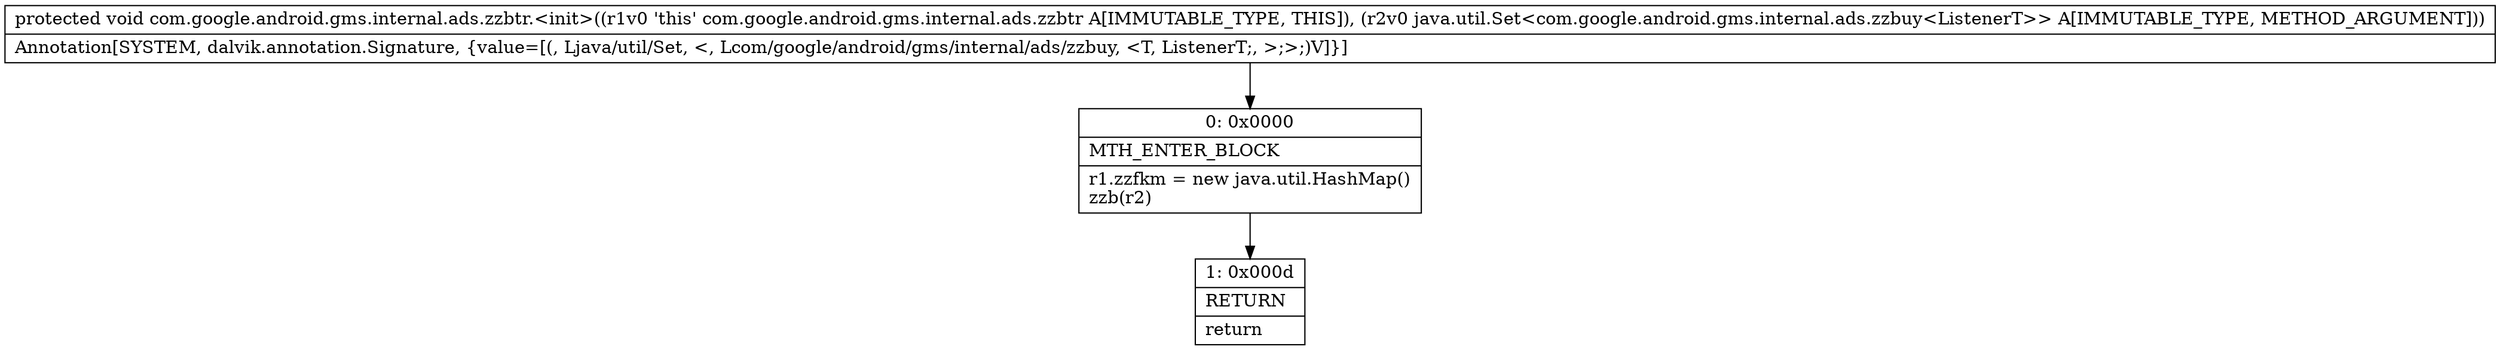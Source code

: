 digraph "CFG forcom.google.android.gms.internal.ads.zzbtr.\<init\>(Ljava\/util\/Set;)V" {
Node_0 [shape=record,label="{0\:\ 0x0000|MTH_ENTER_BLOCK\l|r1.zzfkm = new java.util.HashMap()\lzzb(r2)\l}"];
Node_1 [shape=record,label="{1\:\ 0x000d|RETURN\l|return\l}"];
MethodNode[shape=record,label="{protected void com.google.android.gms.internal.ads.zzbtr.\<init\>((r1v0 'this' com.google.android.gms.internal.ads.zzbtr A[IMMUTABLE_TYPE, THIS]), (r2v0 java.util.Set\<com.google.android.gms.internal.ads.zzbuy\<ListenerT\>\> A[IMMUTABLE_TYPE, METHOD_ARGUMENT]))  | Annotation[SYSTEM, dalvik.annotation.Signature, \{value=[(, Ljava\/util\/Set, \<, Lcom\/google\/android\/gms\/internal\/ads\/zzbuy, \<T, ListenerT;, \>;\>;)V]\}]\l}"];
MethodNode -> Node_0;
Node_0 -> Node_1;
}

